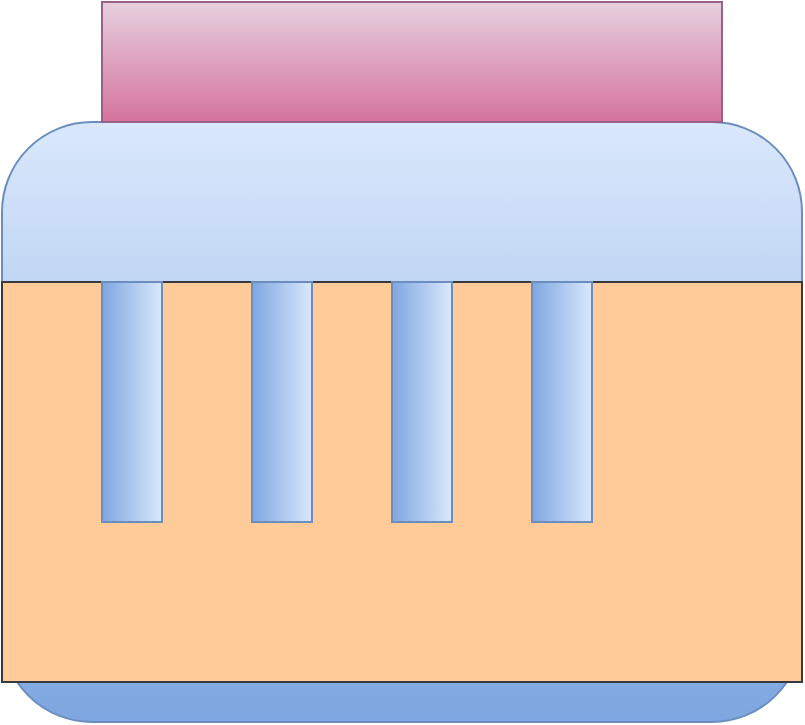 <mxfile>
    <diagram id="QSK6XzhyHYG6pTanpEgK" name="Page-1">
        <mxGraphModel dx="498" dy="830" grid="1" gridSize="10" guides="1" tooltips="1" connect="1" arrows="1" fold="1" page="1" pageScale="1" pageWidth="827" pageHeight="1169" math="0" shadow="0">
            <root>
                <mxCell id="0"/>
                <mxCell id="1" parent="0"/>
                <mxCell id="2" value="" style="rounded=1;whiteSpace=wrap;html=1;fillColor=#dae8fc;gradientColor=#7ea6e0;strokeColor=#6c8ebf;" vertex="1" parent="1">
                    <mxGeometry x="60" y="150" width="400" height="300" as="geometry"/>
                </mxCell>
                <mxCell id="8" value="" style="rounded=0;whiteSpace=wrap;html=1;fillColor=#ffcc99;strokeColor=#36393d;" vertex="1" parent="1">
                    <mxGeometry x="60" y="230" width="400" height="200" as="geometry"/>
                </mxCell>
                <mxCell id="3" value="" style="rounded=0;whiteSpace=wrap;html=1;rotation=90;fillColor=#dae8fc;gradientColor=#7ea6e0;strokeColor=#6c8ebf;" vertex="1" parent="1">
                    <mxGeometry x="65" y="275" width="120" height="30" as="geometry"/>
                </mxCell>
                <mxCell id="4" value="" style="rounded=0;whiteSpace=wrap;html=1;fillColor=#e6d0de;gradientColor=#d5739d;strokeColor=#996185;" vertex="1" parent="1">
                    <mxGeometry x="110" y="90" width="310" height="60" as="geometry"/>
                </mxCell>
                <mxCell id="5" value="" style="rounded=0;whiteSpace=wrap;html=1;rotation=90;fillColor=#dae8fc;gradientColor=#7ea6e0;strokeColor=#6c8ebf;" vertex="1" parent="1">
                    <mxGeometry x="140" y="275" width="120" height="30" as="geometry"/>
                </mxCell>
                <mxCell id="6" value="" style="rounded=0;whiteSpace=wrap;html=1;rotation=90;fillColor=#dae8fc;gradientColor=#7ea6e0;strokeColor=#6c8ebf;" vertex="1" parent="1">
                    <mxGeometry x="210" y="275" width="120" height="30" as="geometry"/>
                </mxCell>
                <mxCell id="7" value="" style="rounded=0;whiteSpace=wrap;html=1;rotation=90;fillColor=#dae8fc;gradientColor=#7ea6e0;strokeColor=#6c8ebf;" vertex="1" parent="1">
                    <mxGeometry x="280" y="275" width="120" height="30" as="geometry"/>
                </mxCell>
            </root>
        </mxGraphModel>
    </diagram>
</mxfile>